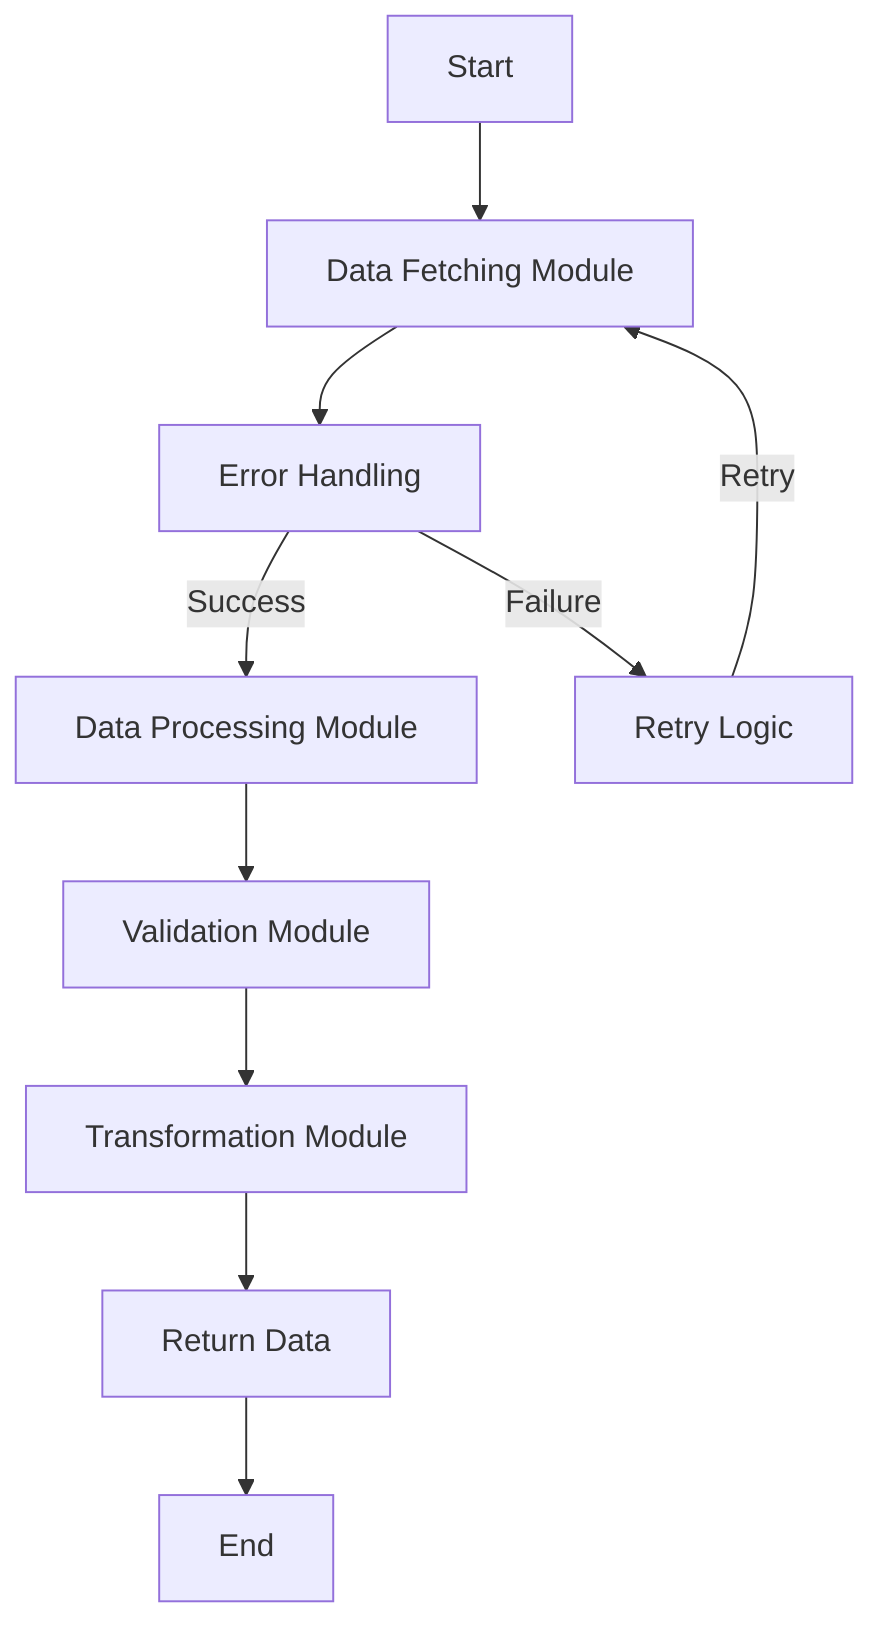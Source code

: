 graph TD;
    A[Start] --> B[Data Fetching Module]
    B --> C[Error Handling]
    C -->|Success| D[Data Processing Module]
    C -->|Failure| E[Retry Logic]
    E -->|Retry| B
    D --> F[Validation Module]
    F --> G[Transformation Module]
    G --> H[Return Data]
    H --> I[End]